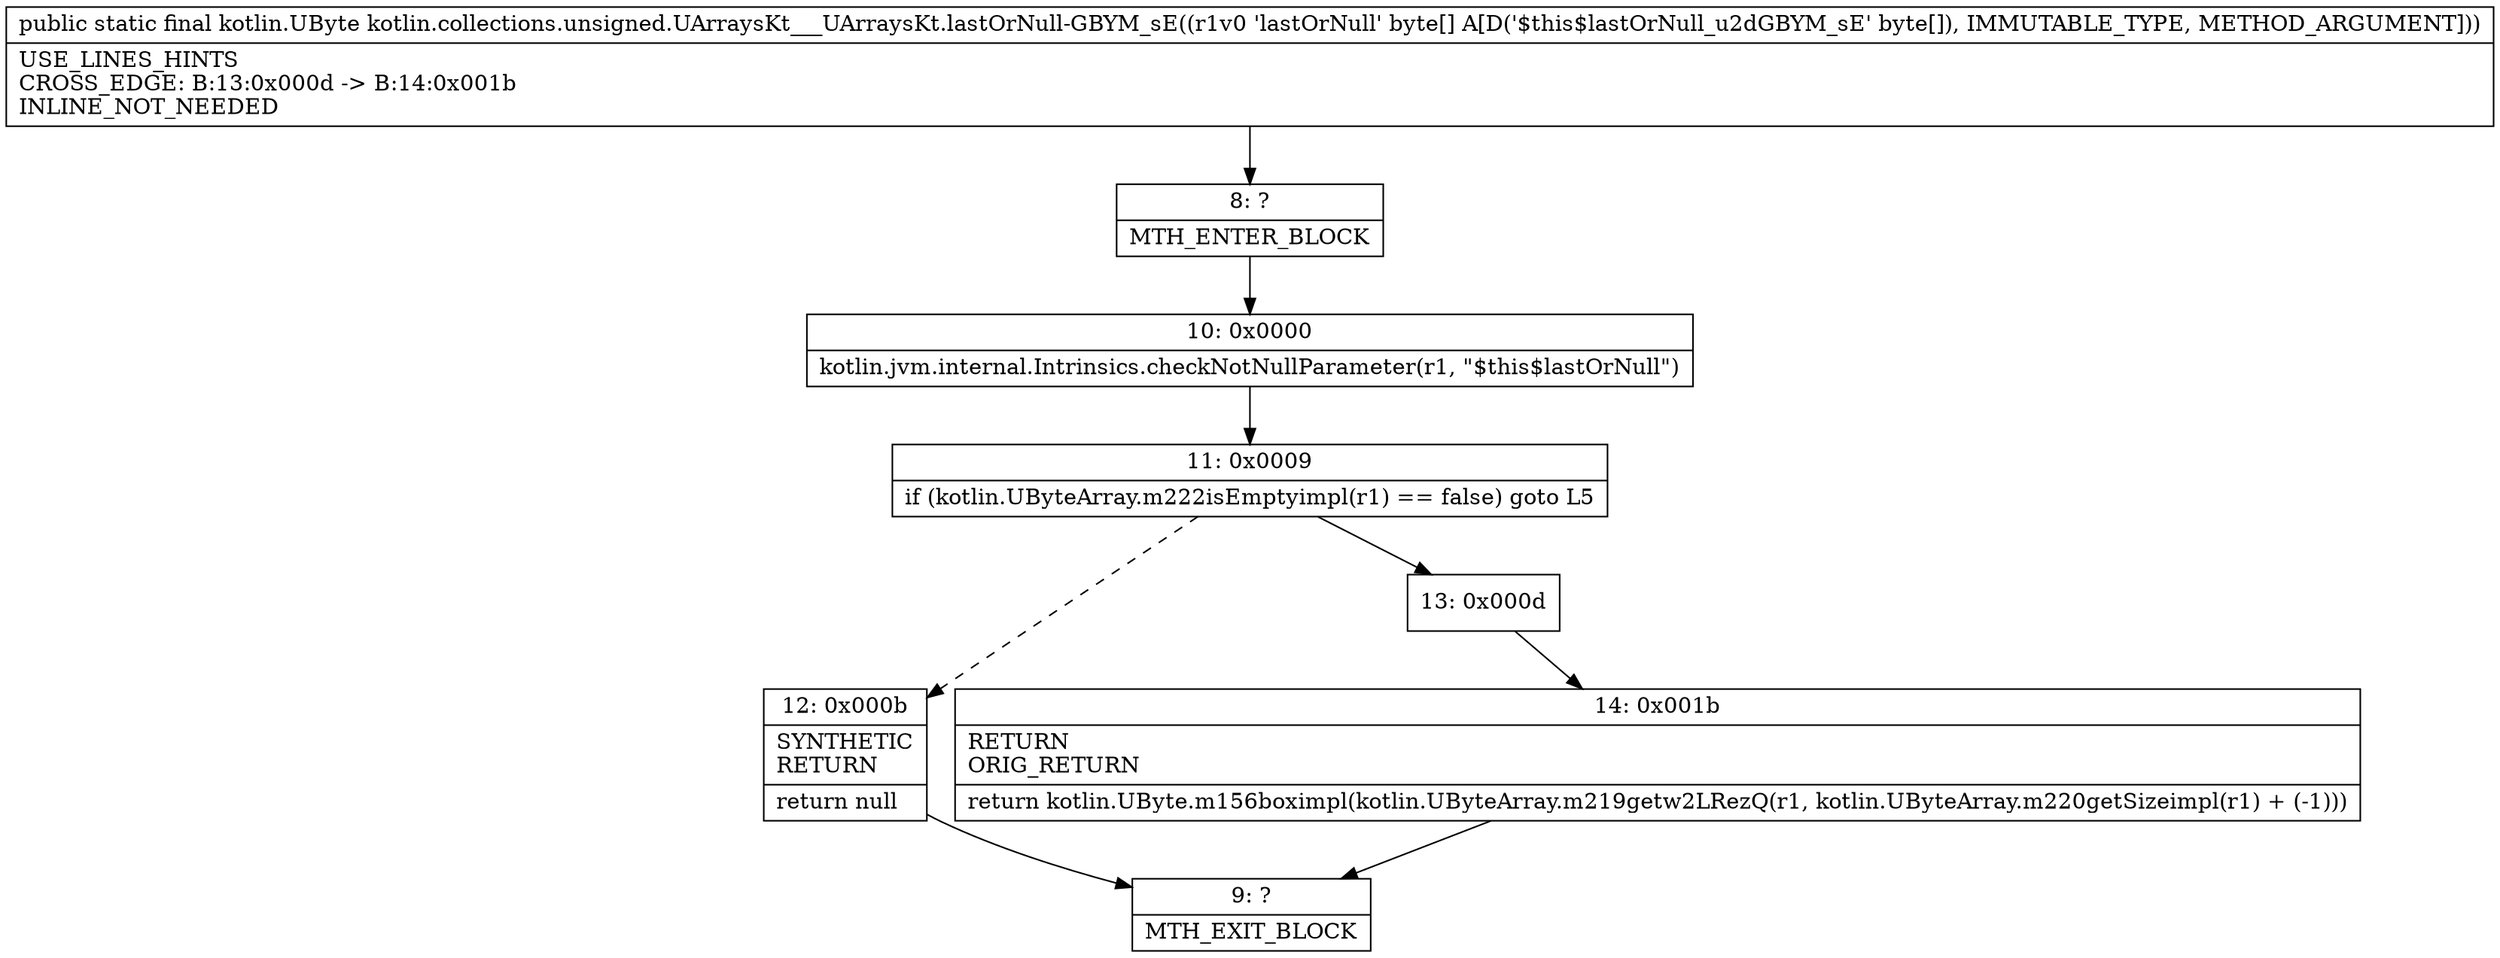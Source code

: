digraph "CFG forkotlin.collections.unsigned.UArraysKt___UArraysKt.lastOrNull\-GBYM_sE([B)Lkotlin\/UByte;" {
Node_8 [shape=record,label="{8\:\ ?|MTH_ENTER_BLOCK\l}"];
Node_10 [shape=record,label="{10\:\ 0x0000|kotlin.jvm.internal.Intrinsics.checkNotNullParameter(r1, \"$this$lastOrNull\")\l}"];
Node_11 [shape=record,label="{11\:\ 0x0009|if (kotlin.UByteArray.m222isEmptyimpl(r1) == false) goto L5\l}"];
Node_12 [shape=record,label="{12\:\ 0x000b|SYNTHETIC\lRETURN\l|return null\l}"];
Node_9 [shape=record,label="{9\:\ ?|MTH_EXIT_BLOCK\l}"];
Node_13 [shape=record,label="{13\:\ 0x000d}"];
Node_14 [shape=record,label="{14\:\ 0x001b|RETURN\lORIG_RETURN\l|return kotlin.UByte.m156boximpl(kotlin.UByteArray.m219getw2LRezQ(r1, kotlin.UByteArray.m220getSizeimpl(r1) + (\-1)))\l}"];
MethodNode[shape=record,label="{public static final kotlin.UByte kotlin.collections.unsigned.UArraysKt___UArraysKt.lastOrNull\-GBYM_sE((r1v0 'lastOrNull' byte[] A[D('$this$lastOrNull_u2dGBYM_sE' byte[]), IMMUTABLE_TYPE, METHOD_ARGUMENT]))  | USE_LINES_HINTS\lCROSS_EDGE: B:13:0x000d \-\> B:14:0x001b\lINLINE_NOT_NEEDED\l}"];
MethodNode -> Node_8;Node_8 -> Node_10;
Node_10 -> Node_11;
Node_11 -> Node_12[style=dashed];
Node_11 -> Node_13;
Node_12 -> Node_9;
Node_13 -> Node_14;
Node_14 -> Node_9;
}

